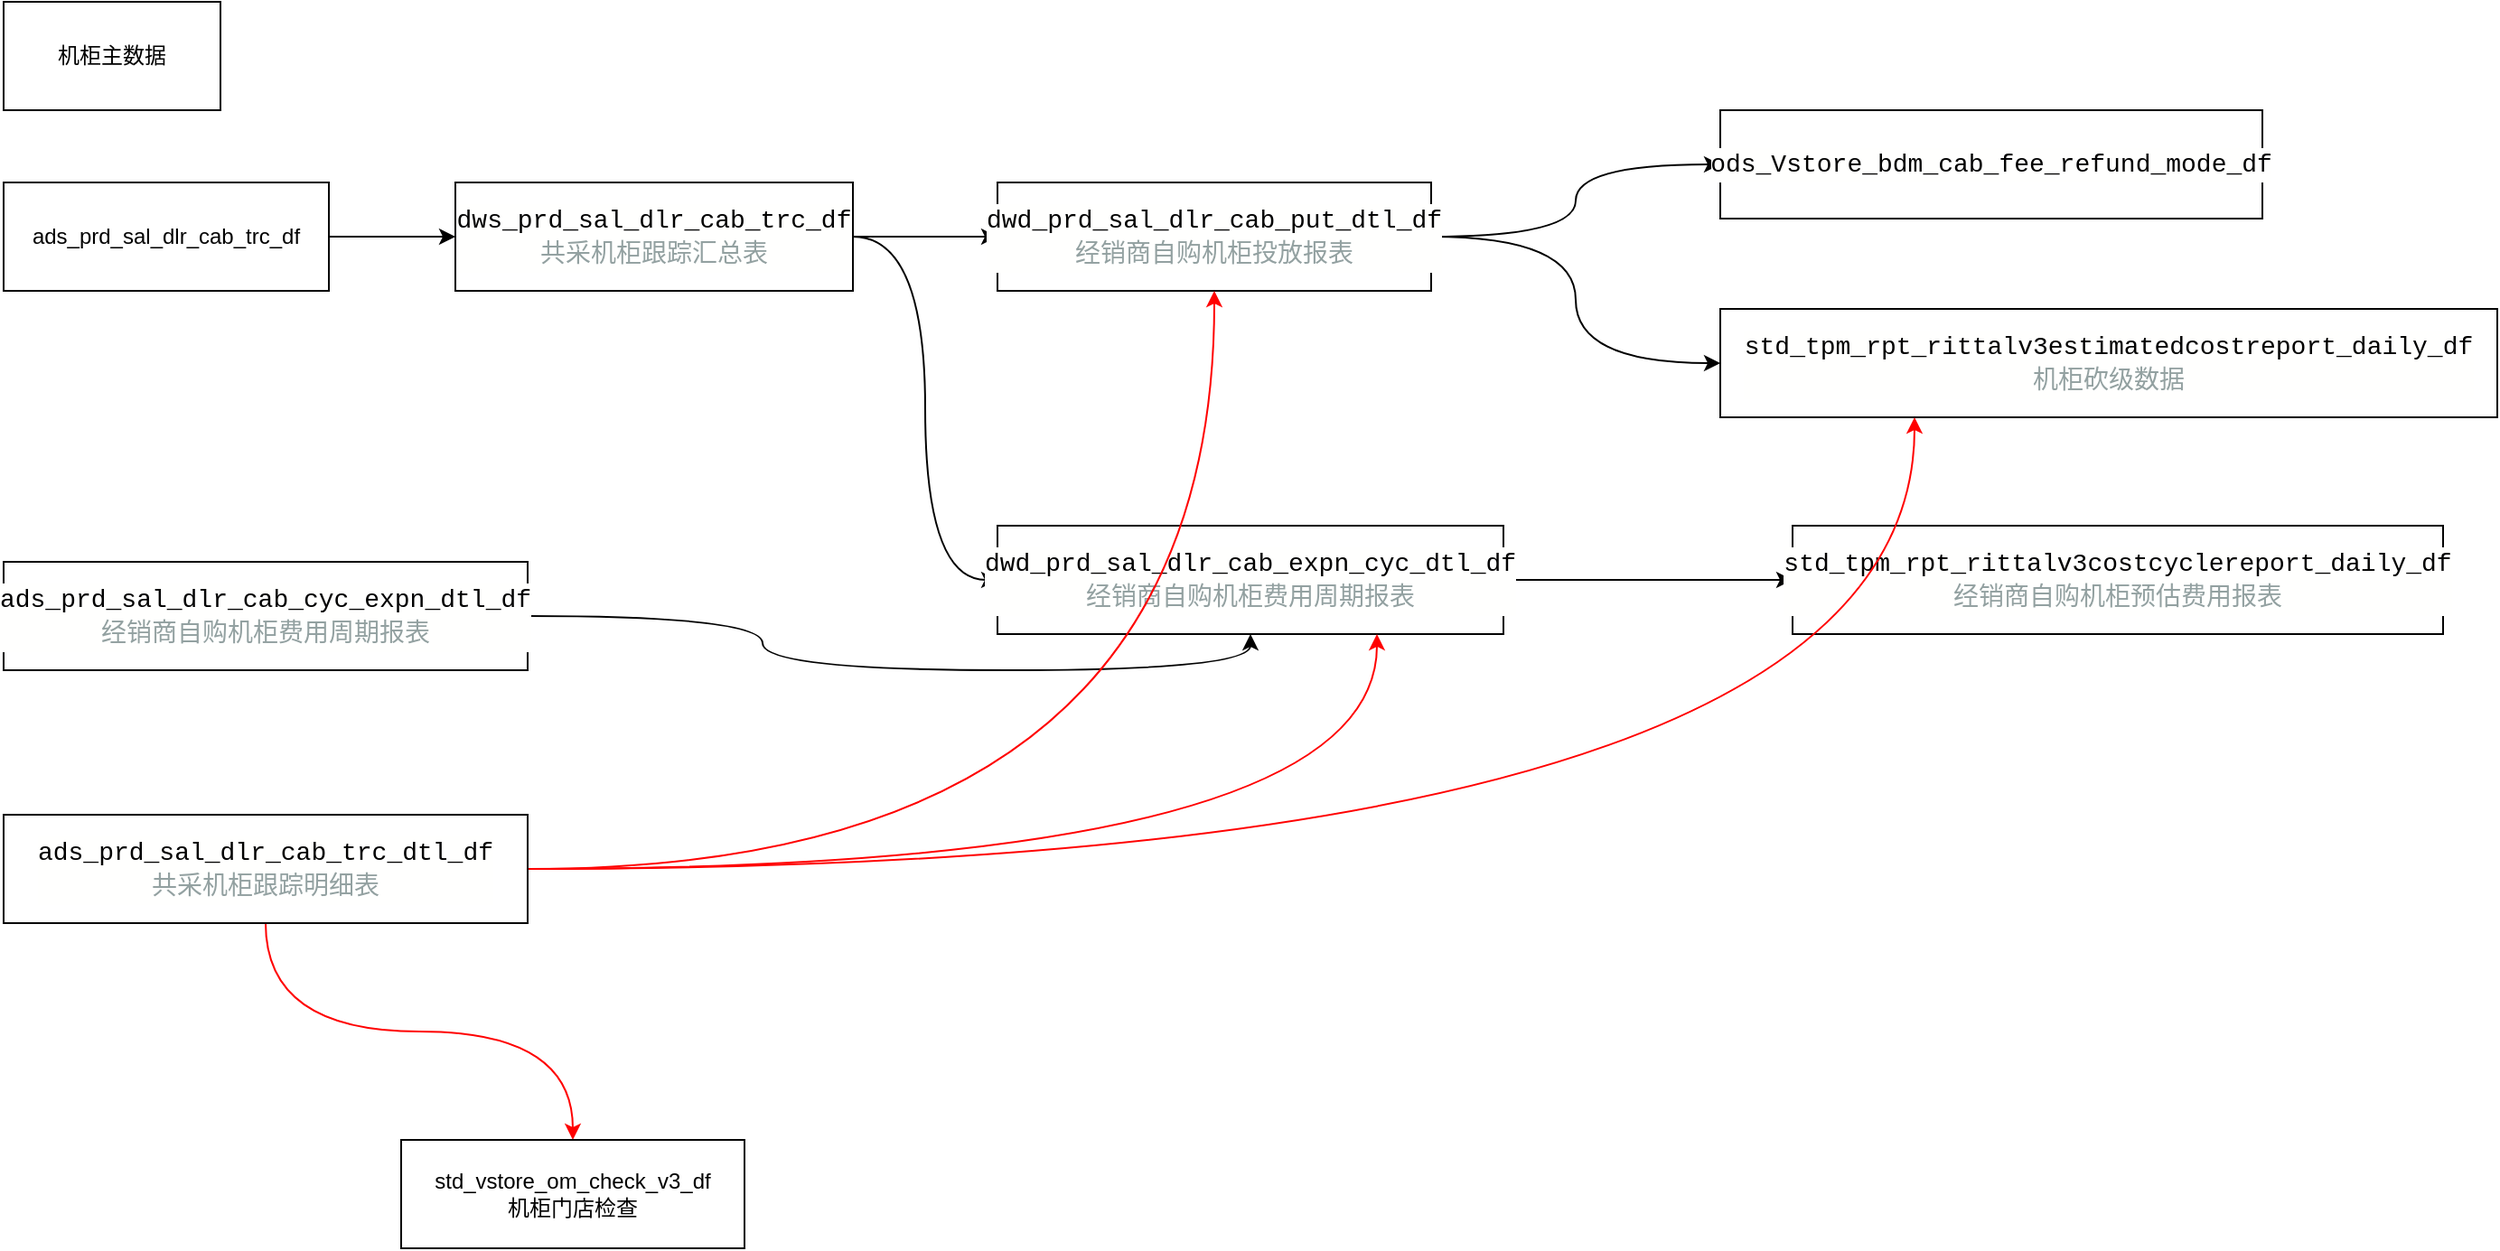 <mxfile version="26.2.14">
  <diagram name="第 1 页" id="5gCNtKrUgKxVjI0ovn3M">
    <mxGraphModel dx="1042" dy="623" grid="1" gridSize="10" guides="1" tooltips="1" connect="1" arrows="1" fold="1" page="1" pageScale="1" pageWidth="827" pageHeight="1169" math="0" shadow="0">
      <root>
        <mxCell id="0" />
        <mxCell id="1" parent="0" />
        <mxCell id="4C_u59s0PWGTWfB15SAx-3" style="edgeStyle=orthogonalEdgeStyle;rounded=0;orthogonalLoop=1;jettySize=auto;html=1;entryX=0;entryY=0.5;entryDx=0;entryDy=0;" edge="1" parent="1" source="4C_u59s0PWGTWfB15SAx-1" target="4C_u59s0PWGTWfB15SAx-2">
          <mxGeometry relative="1" as="geometry" />
        </mxCell>
        <mxCell id="4C_u59s0PWGTWfB15SAx-1" value="ads_prd_sal_dlr_cab_trc_df" style="rounded=0;whiteSpace=wrap;html=1;" vertex="1" parent="1">
          <mxGeometry x="60" y="170" width="180" height="60" as="geometry" />
        </mxCell>
        <mxCell id="4C_u59s0PWGTWfB15SAx-5" style="edgeStyle=orthogonalEdgeStyle;rounded=0;orthogonalLoop=1;jettySize=auto;html=1;" edge="1" parent="1" source="4C_u59s0PWGTWfB15SAx-2" target="4C_u59s0PWGTWfB15SAx-4">
          <mxGeometry relative="1" as="geometry" />
        </mxCell>
        <mxCell id="4C_u59s0PWGTWfB15SAx-11" style="edgeStyle=orthogonalEdgeStyle;rounded=0;orthogonalLoop=1;jettySize=auto;html=1;entryX=0;entryY=0.5;entryDx=0;entryDy=0;curved=1;" edge="1" parent="1" source="4C_u59s0PWGTWfB15SAx-2" target="4C_u59s0PWGTWfB15SAx-12">
          <mxGeometry relative="1" as="geometry">
            <mxPoint x="530" y="360" as="targetPoint" />
          </mxGeometry>
        </mxCell>
        <mxCell id="4C_u59s0PWGTWfB15SAx-2" value="&lt;div style=&quot;background-color: rgb(255, 255, 254); font-family: Consolas, &amp;quot;Courier New&amp;quot;, monospace; font-size: 14px; line-height: 19px; white-space: pre;&quot;&gt;dws_prd_sal_dlr_cab_trc_df&lt;br/&gt;&lt;div style=&quot;line-height: 19px;&quot;&gt;&lt;span style=&quot;color: #93a1a1;&quot;&gt;共采机柜跟踪汇总表&lt;/span&gt;&lt;/div&gt;&lt;/div&gt;" style="rounded=0;whiteSpace=wrap;html=1;" vertex="1" parent="1">
          <mxGeometry x="310" y="170" width="220" height="60" as="geometry" />
        </mxCell>
        <mxCell id="4C_u59s0PWGTWfB15SAx-7" value="" style="edgeStyle=orthogonalEdgeStyle;rounded=0;orthogonalLoop=1;jettySize=auto;html=1;curved=1;" edge="1" parent="1" source="4C_u59s0PWGTWfB15SAx-4" target="4C_u59s0PWGTWfB15SAx-6">
          <mxGeometry relative="1" as="geometry" />
        </mxCell>
        <mxCell id="4C_u59s0PWGTWfB15SAx-10" value="" style="edgeStyle=orthogonalEdgeStyle;rounded=0;orthogonalLoop=1;jettySize=auto;html=1;curved=1;entryX=0;entryY=0.5;entryDx=0;entryDy=0;" edge="1" parent="1" source="4C_u59s0PWGTWfB15SAx-4" target="4C_u59s0PWGTWfB15SAx-9">
          <mxGeometry relative="1" as="geometry" />
        </mxCell>
        <mxCell id="4C_u59s0PWGTWfB15SAx-4" value="&lt;div style=&quot;background-color: rgb(255, 255, 254); font-family: Consolas, &amp;quot;Courier New&amp;quot;, monospace; font-size: 14px; line-height: 19px; white-space: pre;&quot;&gt;dwd_prd_sal_dlr_cab_put_dtl_df&lt;br/&gt;&lt;div style=&quot;line-height: 19px;&quot;&gt;&lt;span style=&quot;color: #93a1a1;&quot;&gt;经销商自购机柜投放报表&lt;/span&gt;&lt;/div&gt;&lt;/div&gt;" style="rounded=0;whiteSpace=wrap;html=1;" vertex="1" parent="1">
          <mxGeometry x="610" y="170" width="240" height="60" as="geometry" />
        </mxCell>
        <mxCell id="4C_u59s0PWGTWfB15SAx-6" value="&lt;div style=&quot;background-color: rgb(255, 255, 254); font-family: Consolas, &amp;quot;Courier New&amp;quot;, monospace; font-size: 14px; line-height: 19px; white-space: pre;&quot;&gt;ods_Vstore_bdm_cab_fee_refund_mode_df&lt;/div&gt;" style="whiteSpace=wrap;html=1;rounded=0;" vertex="1" parent="1">
          <mxGeometry x="1010" y="130" width="300" height="60" as="geometry" />
        </mxCell>
        <mxCell id="4C_u59s0PWGTWfB15SAx-9" value="&lt;div style=&quot;background-color: rgb(255, 255, 254); font-family: Consolas, &amp;quot;Courier New&amp;quot;, monospace; font-size: 14px; line-height: 19px; white-space: pre;&quot;&gt;std_tpm_rpt_rittalv3estimatedcostreport_daily_df&lt;br/&gt;&lt;div style=&quot;line-height: 19px;&quot;&gt;&lt;span style=&quot;color: #93a1a1;&quot;&gt;机柜砍级数据&lt;/span&gt;&lt;/div&gt;&lt;/div&gt;" style="whiteSpace=wrap;html=1;rounded=0;" vertex="1" parent="1">
          <mxGeometry x="1010" y="240" width="430" height="60" as="geometry" />
        </mxCell>
        <mxCell id="4C_u59s0PWGTWfB15SAx-14" value="" style="edgeStyle=orthogonalEdgeStyle;rounded=0;orthogonalLoop=1;jettySize=auto;html=1;" edge="1" parent="1" source="4C_u59s0PWGTWfB15SAx-12" target="4C_u59s0PWGTWfB15SAx-13">
          <mxGeometry relative="1" as="geometry" />
        </mxCell>
        <mxCell id="4C_u59s0PWGTWfB15SAx-12" value="&lt;div style=&quot;background-color: rgb(255, 255, 254); font-family: Consolas, &amp;quot;Courier New&amp;quot;, monospace; font-size: 14px; line-height: 19px; white-space: pre;&quot;&gt;dwd_prd_sal_dlr_cab_expn_cyc_dtl_df&lt;br/&gt;&lt;div style=&quot;line-height: 19px;&quot;&gt;&lt;span style=&quot;color: #93a1a1;&quot;&gt;经销商自购机柜费用周期报表&lt;/span&gt;&lt;/div&gt;&lt;/div&gt;" style="rounded=0;whiteSpace=wrap;html=1;" vertex="1" parent="1">
          <mxGeometry x="610" y="360" width="280" height="60" as="geometry" />
        </mxCell>
        <mxCell id="4C_u59s0PWGTWfB15SAx-13" value="&lt;div style=&quot;background-color: rgb(255, 255, 254); font-family: Consolas, &amp;quot;Courier New&amp;quot;, monospace; font-size: 14px; line-height: 19px; white-space: pre;&quot;&gt;std_tpm_rpt_rittalv3costcyclereport_daily_df&lt;br/&gt;&lt;div style=&quot;line-height: 19px;&quot;&gt;&lt;span style=&quot;color: #93a1a1;&quot;&gt;经销商自购机柜预估费用报表&lt;/span&gt;&lt;/div&gt;&lt;/div&gt;" style="whiteSpace=wrap;html=1;rounded=0;" vertex="1" parent="1">
          <mxGeometry x="1050" y="360" width="360" height="60" as="geometry" />
        </mxCell>
        <mxCell id="4C_u59s0PWGTWfB15SAx-16" style="edgeStyle=orthogonalEdgeStyle;rounded=0;orthogonalLoop=1;jettySize=auto;html=1;entryX=0.5;entryY=1;entryDx=0;entryDy=0;curved=1;" edge="1" parent="1" source="4C_u59s0PWGTWfB15SAx-15" target="4C_u59s0PWGTWfB15SAx-12">
          <mxGeometry relative="1" as="geometry" />
        </mxCell>
        <mxCell id="4C_u59s0PWGTWfB15SAx-15" value="&lt;div style=&quot;background-color: rgb(255, 255, 254); font-family: Consolas, &amp;quot;Courier New&amp;quot;, monospace; font-size: 14px; line-height: 19px; white-space: pre;&quot;&gt;ads_prd_sal_dlr_cab_cyc_expn_dtl_df&lt;br/&gt;&lt;div style=&quot;line-height: 19px;&quot;&gt;&lt;span style=&quot;color: #93a1a1;&quot;&gt;经销商自购机柜费用周期报表&lt;/span&gt;&lt;/div&gt;&lt;/div&gt;" style="rounded=0;whiteSpace=wrap;html=1;" vertex="1" parent="1">
          <mxGeometry x="60" y="380" width="290" height="60" as="geometry" />
        </mxCell>
        <mxCell id="4C_u59s0PWGTWfB15SAx-18" style="edgeStyle=orthogonalEdgeStyle;rounded=0;orthogonalLoop=1;jettySize=auto;html=1;entryX=0.5;entryY=1;entryDx=0;entryDy=0;curved=1;fillColor=#f8cecc;strokeColor=#FF0000;" edge="1" parent="1" source="4C_u59s0PWGTWfB15SAx-17" target="4C_u59s0PWGTWfB15SAx-4">
          <mxGeometry relative="1" as="geometry" />
        </mxCell>
        <mxCell id="4C_u59s0PWGTWfB15SAx-19" style="edgeStyle=orthogonalEdgeStyle;rounded=0;orthogonalLoop=1;jettySize=auto;html=1;entryX=0.25;entryY=1;entryDx=0;entryDy=0;curved=1;strokeColor=#FF0000;" edge="1" parent="1" source="4C_u59s0PWGTWfB15SAx-17" target="4C_u59s0PWGTWfB15SAx-9">
          <mxGeometry relative="1" as="geometry" />
        </mxCell>
        <mxCell id="4C_u59s0PWGTWfB15SAx-20" style="edgeStyle=orthogonalEdgeStyle;rounded=0;orthogonalLoop=1;jettySize=auto;html=1;entryX=0.75;entryY=1;entryDx=0;entryDy=0;curved=1;strokeColor=#FF0000;" edge="1" parent="1" source="4C_u59s0PWGTWfB15SAx-17" target="4C_u59s0PWGTWfB15SAx-12">
          <mxGeometry relative="1" as="geometry" />
        </mxCell>
        <mxCell id="4C_u59s0PWGTWfB15SAx-22" value="" style="edgeStyle=orthogonalEdgeStyle;rounded=0;orthogonalLoop=1;jettySize=auto;html=1;curved=1;strokeColor=#FF0000;" edge="1" parent="1" source="4C_u59s0PWGTWfB15SAx-17" target="4C_u59s0PWGTWfB15SAx-21">
          <mxGeometry relative="1" as="geometry" />
        </mxCell>
        <mxCell id="4C_u59s0PWGTWfB15SAx-17" value="&lt;div style=&quot;background-color: rgb(255, 255, 254); font-family: Consolas, &amp;quot;Courier New&amp;quot;, monospace; font-size: 14px; line-height: 19px; white-space: pre;&quot;&gt;ads_prd_sal_dlr_cab_trc_dtl_df&lt;br/&gt;&lt;div style=&quot;line-height: 19px;&quot;&gt;&lt;span style=&quot;color: #93a1a1;&quot;&gt;共采机柜跟踪明细表&lt;/span&gt;&lt;/div&gt;&lt;/div&gt;" style="rounded=0;whiteSpace=wrap;html=1;" vertex="1" parent="1">
          <mxGeometry x="60" y="520" width="290" height="60" as="geometry" />
        </mxCell>
        <mxCell id="4C_u59s0PWGTWfB15SAx-21" value="std_vstore_om_check_v3_df&lt;br&gt;机柜门店检查" style="whiteSpace=wrap;html=1;rounded=0;" vertex="1" parent="1">
          <mxGeometry x="280" y="700" width="190" height="60" as="geometry" />
        </mxCell>
        <mxCell id="4C_u59s0PWGTWfB15SAx-23" value="机柜主数据" style="rounded=0;whiteSpace=wrap;html=1;" vertex="1" parent="1">
          <mxGeometry x="60" y="70" width="120" height="60" as="geometry" />
        </mxCell>
      </root>
    </mxGraphModel>
  </diagram>
</mxfile>

